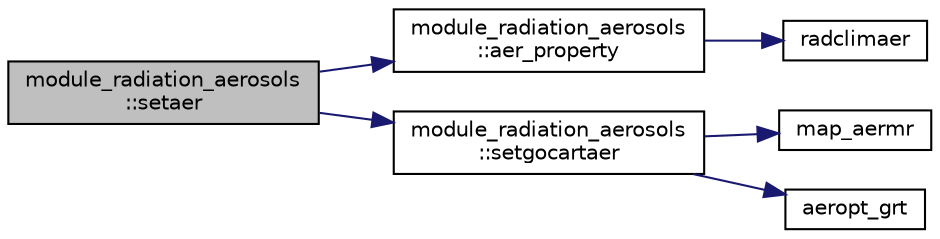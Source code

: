digraph "module_radiation_aerosols::setaer"
{
  edge [fontname="Helvetica",fontsize="10",labelfontname="Helvetica",labelfontsize="10"];
  node [fontname="Helvetica",fontsize="10",shape=record];
  rankdir="LR";
  Node24 [label="module_radiation_aerosols\l::setaer",height=0.2,width=0.4,color="black", fillcolor="grey75", style="filled", fontcolor="black"];
  Node24 -> Node25 [color="midnightblue",fontsize="10",style="solid",fontname="Helvetica"];
  Node25 [label="module_radiation_aerosols\l::aer_property",height=0.2,width=0.4,color="black", fillcolor="white", style="filled",URL="$group__module__radiation__aerosols.html#ga494892c147b1e14ffb241e413bc17a8b",tooltip="This subroutine maps the 5 degree global climatological aerosol data set onto model grids..."];
  Node25 -> Node26 [color="midnightblue",fontsize="10",style="solid",fontname="Helvetica"];
  Node26 [label="radclimaer",height=0.2,width=0.4,color="black", fillcolor="white", style="filled",URL="$group__module__radiation__aerosols.html#gae60b55ebc37825b2c3c95f95b23ed558",tooltip="This subroutine computes aerosols optical properties in NSWLWBD bands. there are seven different vert..."];
  Node24 -> Node27 [color="midnightblue",fontsize="10",style="solid",fontname="Helvetica"];
  Node27 [label="module_radiation_aerosols\l::setgocartaer",height=0.2,width=0.4,color="black", fillcolor="white", style="filled",URL="$group__module__radiation__aerosols.html#ga04ce3c11b81d0a0b025f79c4f29acfb8",tooltip="This subroutine computes SW + LW aerosol optical properties for gocart aerosol species (merged from f..."];
  Node27 -> Node28 [color="midnightblue",fontsize="10",style="solid",fontname="Helvetica"];
  Node28 [label="map_aermr",height=0.2,width=0.4,color="black", fillcolor="white", style="filled",URL="$group__module__radiation__aerosols.html#ga651c4be2fa354238990c5c7b9488e9fd",tooltip="This subroutine maps input tracer fields (trcly) to local tracer array (aermr). "];
  Node27 -> Node29 [color="midnightblue",fontsize="10",style="solid",fontname="Helvetica"];
  Node29 [label="aeropt_grt",height=0.2,width=0.4,color="black", fillcolor="white", style="filled",URL="$group__module__radiation__aerosols.html#ga4ff866c545425e7029a11999e97d8faa",tooltip="This subroutine computes aerosols optical properties in NSWLWBD SW/LW bands. Aerosol distribution at ..."];
}

